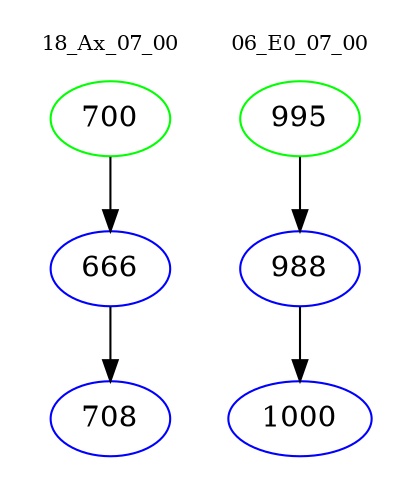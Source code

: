 digraph{
subgraph cluster_0 {
color = white
label = "18_Ax_07_00";
fontsize=10;
T0_700 [label="700", color="green"]
T0_700 -> T0_666 [color="black"]
T0_666 [label="666", color="blue"]
T0_666 -> T0_708 [color="black"]
T0_708 [label="708", color="blue"]
}
subgraph cluster_1 {
color = white
label = "06_E0_07_00";
fontsize=10;
T1_995 [label="995", color="green"]
T1_995 -> T1_988 [color="black"]
T1_988 [label="988", color="blue"]
T1_988 -> T1_1000 [color="black"]
T1_1000 [label="1000", color="blue"]
}
}
